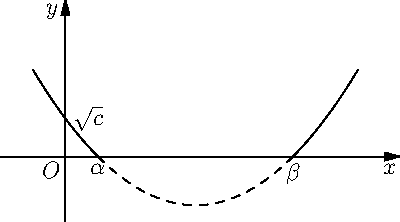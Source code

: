 size(200);
import graph;
real a=1;
real b=7;

real f(real x){return (1/6)*(x-a)*(x-b);}
draw(graph(f,a-2,a));
draw(graph(f,a,b),dashed);
draw(graph(f,b,b+2));

xlimits(a-3,b+3);
ylimits(-2,f((a+b)/2)+6);
label("$\sqrt{c}$",(0,f(0)),E);
label("$O$",(0,0),SW);
label("$\alpha$",a,S);
label("$\beta$",b,S);
axes("$x$","$y$",Arrow());
